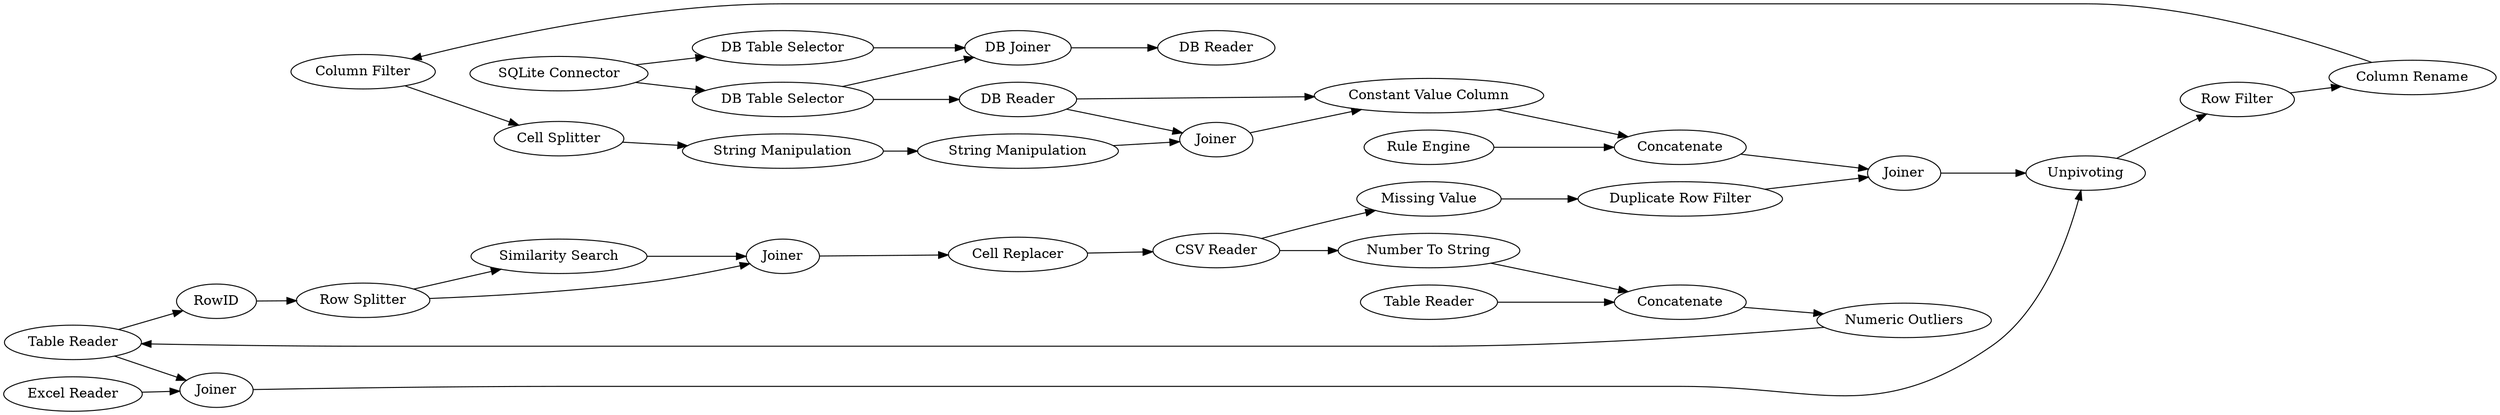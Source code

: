 digraph {
	221 -> 161
	279 -> 283
	269 -> 291
	280 -> 281
	232 -> 296
	296 -> 322
	276 -> 299
	278 -> 280
	187 -> 308
	300 -> 289
	302 -> 289
	322 -> 219
	161 -> 312
	231 -> 296
	301 -> 276
	307 -> 308
	290 -> 292
	176 -> 301
	291 -> 292
	220 -> 195
	283 -> 231
	292 -> 219
	289 -> 269
	307 -> 187
	219 -> 220
	278 -> 279
	312 -> 168
	281 -> 282
	308 -> 176
	293 -> 307
	291 -> 293
	195 -> 221
	283 -> 320
	301 -> 300
	299 -> 322
	168 -> 320
	279 -> 281
	320 -> 231
	231 [label="Constant Value Column"]
	292 [label=Joiner]
	320 [label=Joiner]
	289 [label=Concatenate]
	307 [label="Row Splitter"]
	308 [label=Joiner]
	280 [label="DB Table Selector"]
	302 [label="Table Reader"]
	322 [label=Joiner]
	269 [label="Numeric Outliers"]
	283 [label="DB Reader"]
	168 [label="String Manipulation"]
	290 [label="Excel Reader"]
	161 [label="Cell Splitter"]
	291 [label="Table Reader"]
	282 [label="DB Reader"]
	281 [label="DB Joiner"]
	299 [label="Duplicate Row Filter"]
	296 [label=Concatenate]
	293 [label=RowID]
	219 [label=Unpivoting]
	176 [label="Cell Replacer"]
	279 [label="DB Table Selector"]
	301 [label="CSV Reader"]
	195 [label="Column Rename"]
	278 [label="SQLite Connector"]
	232 [label="Rule Engine"]
	300 [label="Number To String"]
	187 [label="Similarity Search"]
	276 [label="Missing Value"]
	220 [label="Row Filter"]
	312 [label="String Manipulation"]
	221 [label="Column Filter"]
	rankdir=LR
}

